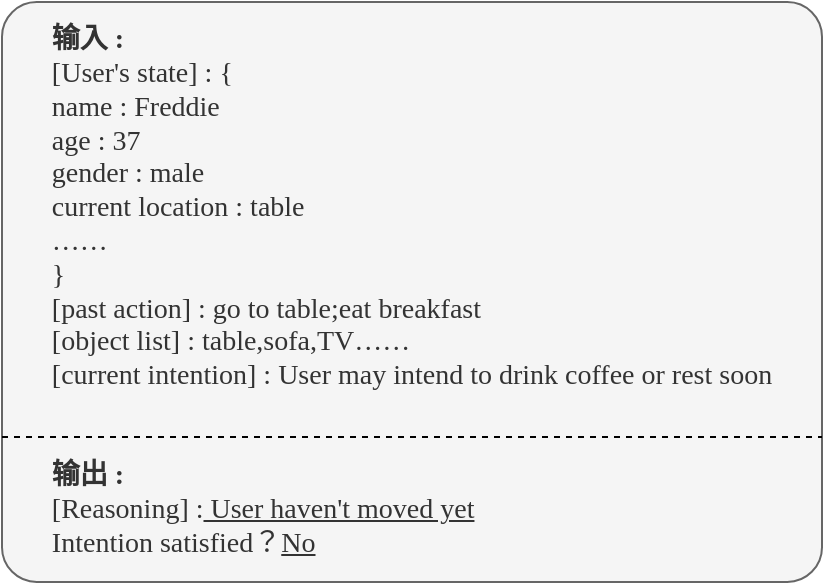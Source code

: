 <mxfile version="26.1.0">
  <diagram name="第 1 页" id="VVWC4D3oX3lvkMbSamXx">
    <mxGraphModel dx="1213" dy="815" grid="1" gridSize="10" guides="1" tooltips="1" connect="1" arrows="1" fold="1" page="1" pageScale="1" pageWidth="827" pageHeight="1169" math="0" shadow="0">
      <root>
        <mxCell id="0" />
        <mxCell id="1" parent="0" />
        <mxCell id="LXHSbZZRgqOIn1DY4loG-1" value="&lt;div style=&quot;&quot;&gt;&lt;div style=&quot;text-align: left;&quot;&gt;&lt;b style=&quot;background-color: transparent; color: light-dark(rgb(51, 51, 51), rgb(193, 193, 193));&quot;&gt;&lt;font style=&quot;font-size: 14px;&quot; face=&quot;Times New Roman&quot;&gt;输入 :&lt;/font&gt;&lt;/b&gt;&lt;/div&gt;&lt;div style=&quot;text-align: left;&quot;&gt;&lt;font style=&quot;font-size: 14px;&quot; face=&quot;Times New Roman&quot;&gt;[User&#39;s state] : {&lt;/font&gt;&lt;/div&gt;&lt;div style=&quot;&quot;&gt;&lt;div style=&quot;text-align: left;&quot;&gt;&lt;font style=&quot;font-size: 14px;&quot; face=&quot;Times New Roman&quot;&gt;name : Freddie&lt;/font&gt;&lt;/div&gt;&lt;div style=&quot;text-align: left;&quot;&gt;&lt;font style=&quot;font-size: 14px;&quot; face=&quot;Times New Roman&quot;&gt;age : 37&lt;/font&gt;&lt;/div&gt;&lt;div style=&quot;text-align: left;&quot;&gt;&lt;font style=&quot;font-size: 14px;&quot; face=&quot;Times New Roman&quot;&gt;gender : male&lt;/font&gt;&lt;/div&gt;&lt;div style=&quot;text-align: left;&quot;&gt;&lt;span style=&quot;font-family: &amp;quot;Times New Roman&amp;quot;; font-size: 14px;&quot;&gt;current location : table&lt;/span&gt;&lt;font style=&quot;font-size: 14px;&quot; face=&quot;Times New Roman&quot;&gt;&lt;/font&gt;&lt;/div&gt;&lt;div style=&quot;text-align: left;&quot;&gt;&lt;span style=&quot;font-family: &amp;quot;Times New Roman&amp;quot;; font-size: 14px;&quot;&gt;……&lt;/span&gt;&lt;span style=&quot;font-family: &amp;quot;Times New Roman&amp;quot;; font-size: 14px;&quot;&gt;&lt;/span&gt;&lt;/div&gt;&lt;div style=&quot;text-align: left;&quot;&gt;&lt;span style=&quot;font-family: &amp;quot;Times New Roman&amp;quot;; font-size: 14px;&quot;&gt;}&lt;/span&gt;&lt;/div&gt;&lt;div style=&quot;text-align: left;&quot;&gt;&lt;font face=&quot;Times New Roman&quot;&gt;&lt;span style=&quot;font-size: 14px;&quot;&gt;[past action] : go to table;eat breakfast&amp;nbsp;&lt;/span&gt;&lt;/font&gt;&lt;/div&gt;&lt;div style=&quot;text-align: left;&quot;&gt;&lt;font style=&quot;font-size: 14px;&quot; face=&quot;Times New Roman&quot;&gt;[object list] : table,sofa,TV&lt;span style=&quot;background-color: transparent; color: light-dark(rgb(51, 51, 51), rgb(193, 193, 193));&quot;&gt;……&lt;/span&gt;&lt;/font&gt;&lt;/div&gt;&lt;/div&gt;&lt;div style=&quot;text-align: left;&quot;&gt;&lt;font face=&quot;Times New Roman&quot;&gt;&lt;span style=&quot;font-size: 14px;&quot;&gt;[current intention] :&amp;nbsp;&lt;/span&gt;&lt;/font&gt;&lt;span style=&quot;font-family: &amp;quot;Times New Roman&amp;quot;; font-size: 14px; background-color: transparent; color: light-dark(rgb(51, 51, 51), rgb(193, 193, 193));&quot;&gt;User may intend to drink coffee or rest soon&lt;/span&gt;&lt;/div&gt;&lt;div style=&quot;text-align: left;&quot;&gt;&lt;b style=&quot;background-color: transparent; color: light-dark(rgb(51, 51, 51), rgb(193, 193, 193));&quot;&gt;&lt;font style=&quot;font-size: 14px;&quot; face=&quot;Times New Roman&quot;&gt;&lt;br&gt;&lt;/font&gt;&lt;/b&gt;&lt;/div&gt;&lt;div style=&quot;text-align: left;&quot;&gt;&lt;b style=&quot;background-color: transparent; color: light-dark(rgb(51, 51, 51), rgb(193, 193, 193));&quot;&gt;&lt;font style=&quot;font-size: 14px;&quot; face=&quot;Times New Roman&quot;&gt;&lt;br&gt;&lt;/font&gt;&lt;/b&gt;&lt;/div&gt;&lt;div style=&quot;text-align: left;&quot;&gt;&lt;b style=&quot;background-color: transparent; color: light-dark(rgb(51, 51, 51), rgb(193, 193, 193));&quot;&gt;&lt;font style=&quot;font-size: 14px;&quot; face=&quot;Times New Roman&quot;&gt;输出 :&lt;/font&gt;&lt;/b&gt;&lt;/div&gt;&lt;div style=&quot;text-align: left;&quot;&gt;&lt;font face=&quot;Times New Roman&quot;&gt;&lt;span style=&quot;font-size: 14px;&quot;&gt;[Reasoning] :&lt;u&gt; User haven&#39;t moved yet&lt;/u&gt;&lt;/span&gt;&lt;/font&gt;&lt;/div&gt;&lt;div style=&quot;text-align: left;&quot;&gt;&lt;font face=&quot;Times New Roman&quot;&gt;&lt;span style=&quot;font-size: 14px;&quot;&gt;Intention satisfied？&lt;u&gt;No&lt;/u&gt;&lt;/span&gt;&lt;/font&gt;&lt;/div&gt;&lt;/div&gt;" style="rounded=1;arcSize=6;whiteSpace=wrap;html=1;fillColor=#f5f5f5;fontColor=#333333;strokeColor=#666666;" parent="1" vertex="1">
          <mxGeometry x="100" y="110" width="410" height="290" as="geometry" />
        </mxCell>
        <mxCell id="LXHSbZZRgqOIn1DY4loG-2" value="" style="endArrow=none;dashed=1;html=1;rounded=0;exitX=0;exitY=0.75;exitDx=0;exitDy=0;entryX=1;entryY=0.75;entryDx=0;entryDy=0;" parent="1" source="LXHSbZZRgqOIn1DY4loG-1" target="LXHSbZZRgqOIn1DY4loG-1" edge="1">
          <mxGeometry width="50" height="50" relative="1" as="geometry">
            <mxPoint x="390" y="240" as="sourcePoint" />
            <mxPoint x="440" y="190" as="targetPoint" />
          </mxGeometry>
        </mxCell>
      </root>
    </mxGraphModel>
  </diagram>
</mxfile>
